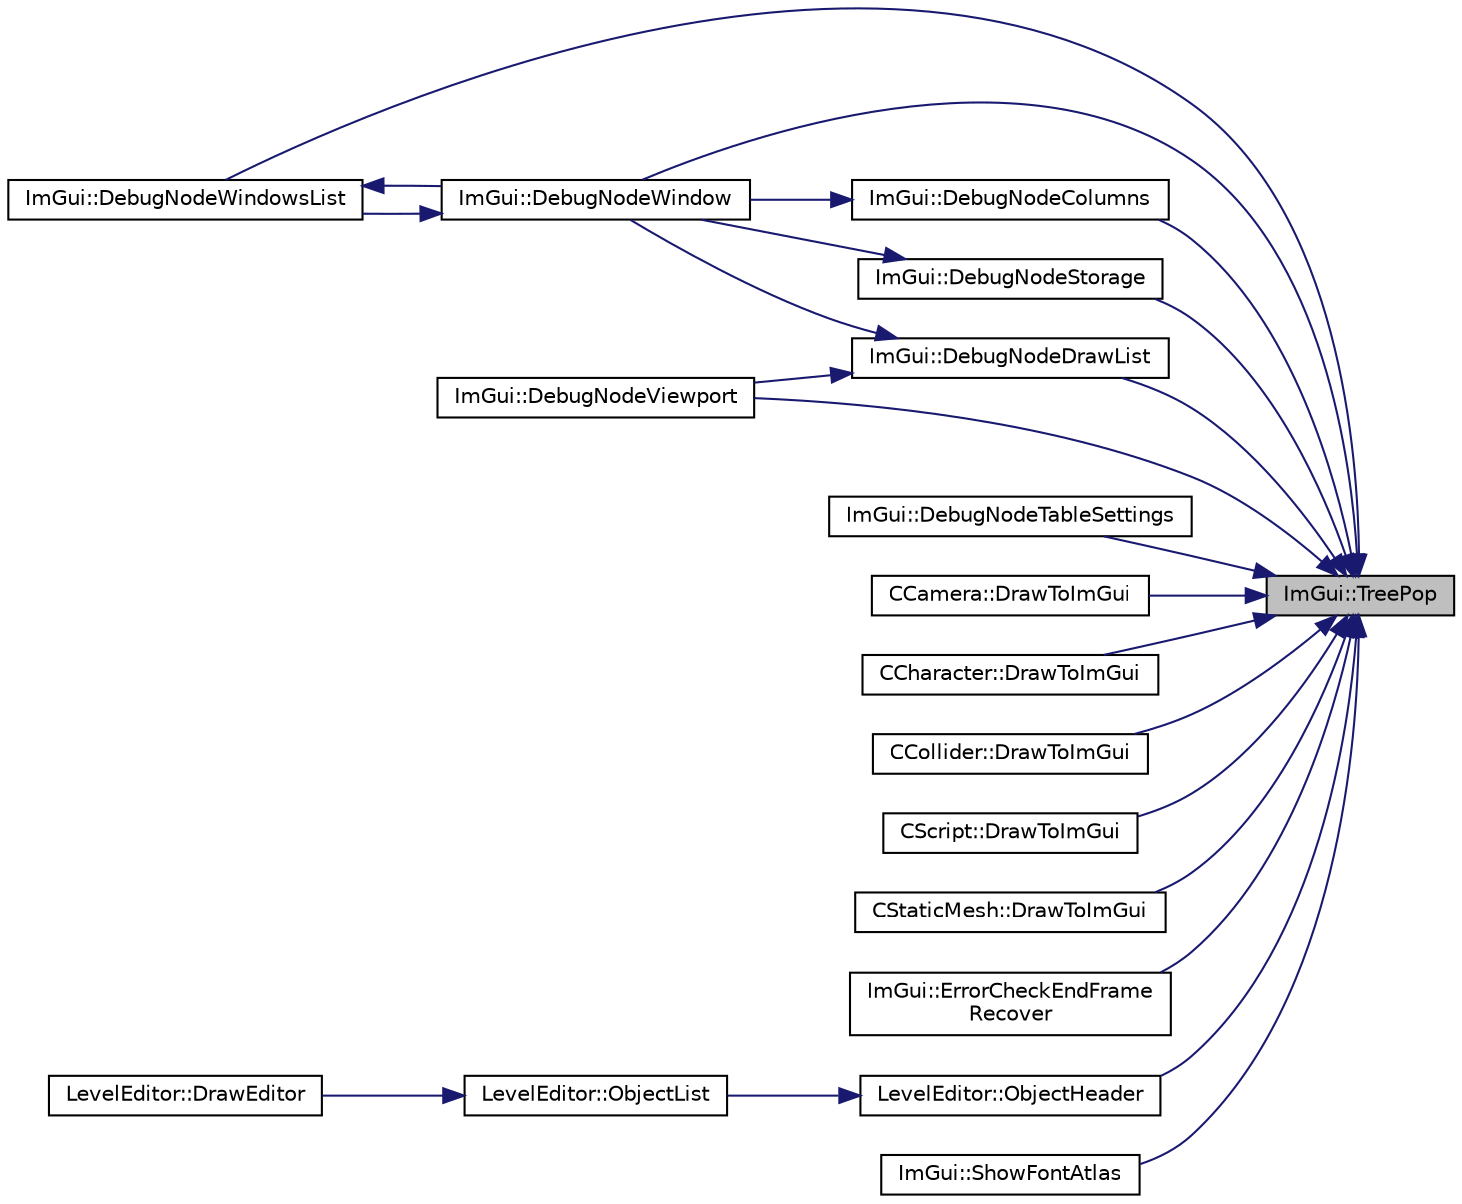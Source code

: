 digraph "ImGui::TreePop"
{
 // LATEX_PDF_SIZE
  edge [fontname="Helvetica",fontsize="10",labelfontname="Helvetica",labelfontsize="10"];
  node [fontname="Helvetica",fontsize="10",shape=record];
  rankdir="RL";
  Node1 [label="ImGui::TreePop",height=0.2,width=0.4,color="black", fillcolor="grey75", style="filled", fontcolor="black",tooltip=" "];
  Node1 -> Node2 [dir="back",color="midnightblue",fontsize="10",style="solid",fontname="Helvetica"];
  Node2 [label="ImGui::DebugNodeColumns",height=0.2,width=0.4,color="black", fillcolor="white", style="filled",URL="$namespace_im_gui.html#a68c10eb20be9c419d00f2b5a9dfa6a38",tooltip=" "];
  Node2 -> Node3 [dir="back",color="midnightblue",fontsize="10",style="solid",fontname="Helvetica"];
  Node3 [label="ImGui::DebugNodeWindow",height=0.2,width=0.4,color="black", fillcolor="white", style="filled",URL="$namespace_im_gui.html#afcb602554925c5409977f0fb39f77e5d",tooltip=" "];
  Node3 -> Node4 [dir="back",color="midnightblue",fontsize="10",style="solid",fontname="Helvetica"];
  Node4 [label="ImGui::DebugNodeWindowsList",height=0.2,width=0.4,color="black", fillcolor="white", style="filled",URL="$namespace_im_gui.html#a8c2ed9f140c90d8eaca1e2cfd8f46142",tooltip=" "];
  Node4 -> Node3 [dir="back",color="midnightblue",fontsize="10",style="solid",fontname="Helvetica"];
  Node1 -> Node5 [dir="back",color="midnightblue",fontsize="10",style="solid",fontname="Helvetica"];
  Node5 [label="ImGui::DebugNodeDrawList",height=0.2,width=0.4,color="black", fillcolor="white", style="filled",URL="$namespace_im_gui.html#a4fb68e2b5853124ce4d05f455fed0ad4",tooltip=" "];
  Node5 -> Node6 [dir="back",color="midnightblue",fontsize="10",style="solid",fontname="Helvetica"];
  Node6 [label="ImGui::DebugNodeViewport",height=0.2,width=0.4,color="black", fillcolor="white", style="filled",URL="$namespace_im_gui.html#aa5e5f50f28c04a26264c0943c7281171",tooltip=" "];
  Node5 -> Node3 [dir="back",color="midnightblue",fontsize="10",style="solid",fontname="Helvetica"];
  Node1 -> Node7 [dir="back",color="midnightblue",fontsize="10",style="solid",fontname="Helvetica"];
  Node7 [label="ImGui::DebugNodeStorage",height=0.2,width=0.4,color="black", fillcolor="white", style="filled",URL="$namespace_im_gui.html#a8e1aae1a79042976013f36d7f2e7ee70",tooltip=" "];
  Node7 -> Node3 [dir="back",color="midnightblue",fontsize="10",style="solid",fontname="Helvetica"];
  Node1 -> Node8 [dir="back",color="midnightblue",fontsize="10",style="solid",fontname="Helvetica"];
  Node8 [label="ImGui::DebugNodeTableSettings",height=0.2,width=0.4,color="black", fillcolor="white", style="filled",URL="$namespace_im_gui.html#a476f5fea6e50fae946a366567da7f89f",tooltip=" "];
  Node1 -> Node6 [dir="back",color="midnightblue",fontsize="10",style="solid",fontname="Helvetica"];
  Node1 -> Node3 [dir="back",color="midnightblue",fontsize="10",style="solid",fontname="Helvetica"];
  Node1 -> Node4 [dir="back",color="midnightblue",fontsize="10",style="solid",fontname="Helvetica"];
  Node1 -> Node9 [dir="back",color="midnightblue",fontsize="10",style="solid",fontname="Helvetica"];
  Node9 [label="CCamera::DrawToImGui",height=0.2,width=0.4,color="black", fillcolor="white", style="filled",URL="$class_c_camera.html#a0bac4c460d157856f34fb815a131cdd0",tooltip="Draws to imgui."];
  Node1 -> Node10 [dir="back",color="midnightblue",fontsize="10",style="solid",fontname="Helvetica"];
  Node10 [label="CCharacter::DrawToImGui",height=0.2,width=0.4,color="black", fillcolor="white", style="filled",URL="$class_c_character.html#a037a51556b6aef411ec09613812f3ba4",tooltip="Draws to imgui."];
  Node1 -> Node11 [dir="back",color="midnightblue",fontsize="10",style="solid",fontname="Helvetica"];
  Node11 [label="CCollider::DrawToImGui",height=0.2,width=0.4,color="black", fillcolor="white", style="filled",URL="$class_c_collider.html#aafb37d9330706fa8ed0251a06ee6a7ab",tooltip="Draws to imgui."];
  Node1 -> Node12 [dir="back",color="midnightblue",fontsize="10",style="solid",fontname="Helvetica"];
  Node12 [label="CScript::DrawToImGui",height=0.2,width=0.4,color="black", fillcolor="white", style="filled",URL="$class_c_script.html#ab1754b7da43237ce0d2784a8ddb9205a",tooltip="Draws to imgui."];
  Node1 -> Node13 [dir="back",color="midnightblue",fontsize="10",style="solid",fontname="Helvetica"];
  Node13 [label="CStaticMesh::DrawToImGui",height=0.2,width=0.4,color="black", fillcolor="white", style="filled",URL="$class_c_static_mesh.html#abd835b6f7e95f4dbdc7bb4418ada46b4",tooltip="Draws to imgui."];
  Node1 -> Node14 [dir="back",color="midnightblue",fontsize="10",style="solid",fontname="Helvetica"];
  Node14 [label="ImGui::ErrorCheckEndFrame\lRecover",height=0.2,width=0.4,color="black", fillcolor="white", style="filled",URL="$namespace_im_gui.html#aaeda60ee2c0b5c2b3f397b237c9928f3",tooltip=" "];
  Node1 -> Node15 [dir="back",color="midnightblue",fontsize="10",style="solid",fontname="Helvetica"];
  Node15 [label="LevelEditor::ObjectHeader",height=0.2,width=0.4,color="black", fillcolor="white", style="filled",URL="$class_level_editor.html#a5ce65e32e9be38dc053d25a18e0018de",tooltip=" "];
  Node15 -> Node16 [dir="back",color="midnightblue",fontsize="10",style="solid",fontname="Helvetica"];
  Node16 [label="LevelEditor::ObjectList",height=0.2,width=0.4,color="black", fillcolor="white", style="filled",URL="$class_level_editor.html#a5d2e208fa4bc8f4fd463c8bc09e209f0",tooltip=" "];
  Node16 -> Node17 [dir="back",color="midnightblue",fontsize="10",style="solid",fontname="Helvetica"];
  Node17 [label="LevelEditor::DrawEditor",height=0.2,width=0.4,color="black", fillcolor="white", style="filled",URL="$class_level_editor.html#a4582620d8c322b6cb1d68dd32dcf5048",tooltip=" "];
  Node1 -> Node18 [dir="back",color="midnightblue",fontsize="10",style="solid",fontname="Helvetica"];
  Node18 [label="ImGui::ShowFontAtlas",height=0.2,width=0.4,color="black", fillcolor="white", style="filled",URL="$namespace_im_gui.html#acab51ec2b39577845309f24535381038",tooltip=" "];
}

